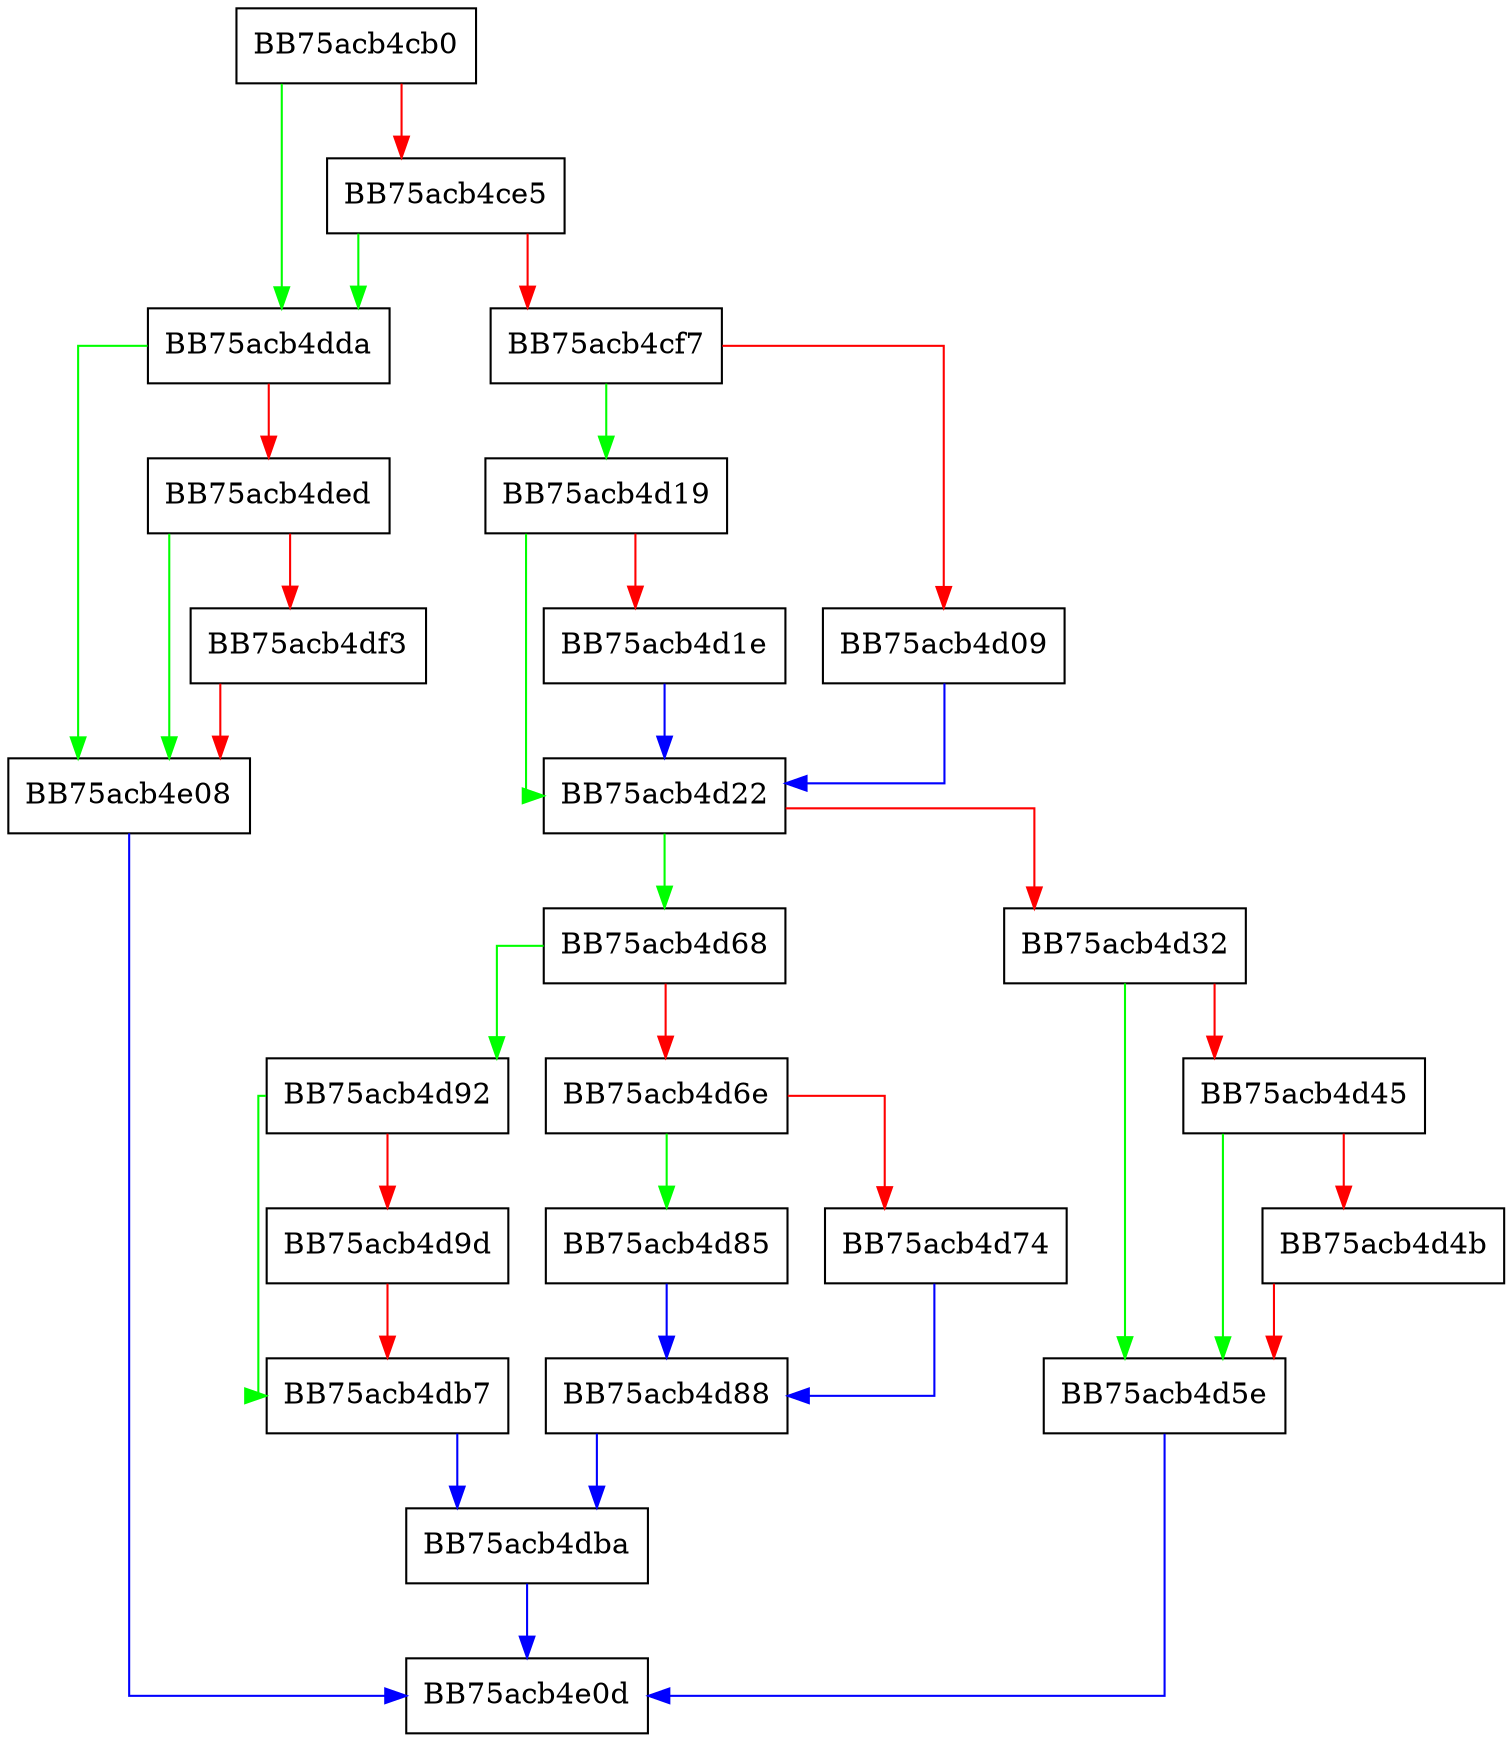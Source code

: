 digraph AddToListval {
  node [shape="box"];
  graph [splines=ortho];
  BB75acb4cb0 -> BB75acb4dda [color="green"];
  BB75acb4cb0 -> BB75acb4ce5 [color="red"];
  BB75acb4ce5 -> BB75acb4dda [color="green"];
  BB75acb4ce5 -> BB75acb4cf7 [color="red"];
  BB75acb4cf7 -> BB75acb4d19 [color="green"];
  BB75acb4cf7 -> BB75acb4d09 [color="red"];
  BB75acb4d09 -> BB75acb4d22 [color="blue"];
  BB75acb4d19 -> BB75acb4d22 [color="green"];
  BB75acb4d19 -> BB75acb4d1e [color="red"];
  BB75acb4d1e -> BB75acb4d22 [color="blue"];
  BB75acb4d22 -> BB75acb4d68 [color="green"];
  BB75acb4d22 -> BB75acb4d32 [color="red"];
  BB75acb4d32 -> BB75acb4d5e [color="green"];
  BB75acb4d32 -> BB75acb4d45 [color="red"];
  BB75acb4d45 -> BB75acb4d5e [color="green"];
  BB75acb4d45 -> BB75acb4d4b [color="red"];
  BB75acb4d4b -> BB75acb4d5e [color="red"];
  BB75acb4d5e -> BB75acb4e0d [color="blue"];
  BB75acb4d68 -> BB75acb4d92 [color="green"];
  BB75acb4d68 -> BB75acb4d6e [color="red"];
  BB75acb4d6e -> BB75acb4d85 [color="green"];
  BB75acb4d6e -> BB75acb4d74 [color="red"];
  BB75acb4d74 -> BB75acb4d88 [color="blue"];
  BB75acb4d85 -> BB75acb4d88 [color="blue"];
  BB75acb4d88 -> BB75acb4dba [color="blue"];
  BB75acb4d92 -> BB75acb4db7 [color="green"];
  BB75acb4d92 -> BB75acb4d9d [color="red"];
  BB75acb4d9d -> BB75acb4db7 [color="red"];
  BB75acb4db7 -> BB75acb4dba [color="blue"];
  BB75acb4dba -> BB75acb4e0d [color="blue"];
  BB75acb4dda -> BB75acb4e08 [color="green"];
  BB75acb4dda -> BB75acb4ded [color="red"];
  BB75acb4ded -> BB75acb4e08 [color="green"];
  BB75acb4ded -> BB75acb4df3 [color="red"];
  BB75acb4df3 -> BB75acb4e08 [color="red"];
  BB75acb4e08 -> BB75acb4e0d [color="blue"];
}